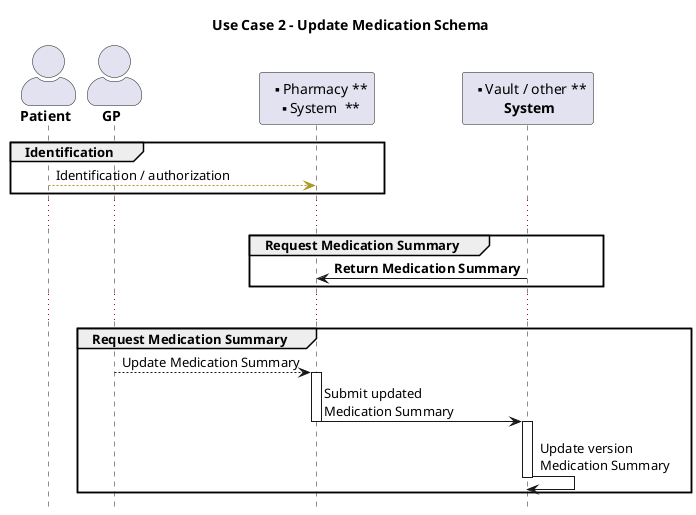 @startuml
title Use Case 2 - Update Medication Schema
skinparam actorStyle awesome

hide footbox

'!include ./style.iuml

actor "**Patient**" as P
actor "**GP**" as GP
Participant "** Pharmacy **\n**  System  **" as PIS
Participant "** Vault / other **\n **  System  **" as V

group Identification
P -[#A92]-> PIS : Identification / authorization
end
...

group Request Medication Summary
PIS <- V : **Return Medication Summary**
end

...

group Request Medication Summary
GP --> PIS : Update Medication Summary
activate PIS
PIS -> V : Submit updated\nMedication Summary
deactivate PIS
activate V
V -> V : Update version\nMedication Summary
deactivate V
end

@enduml
